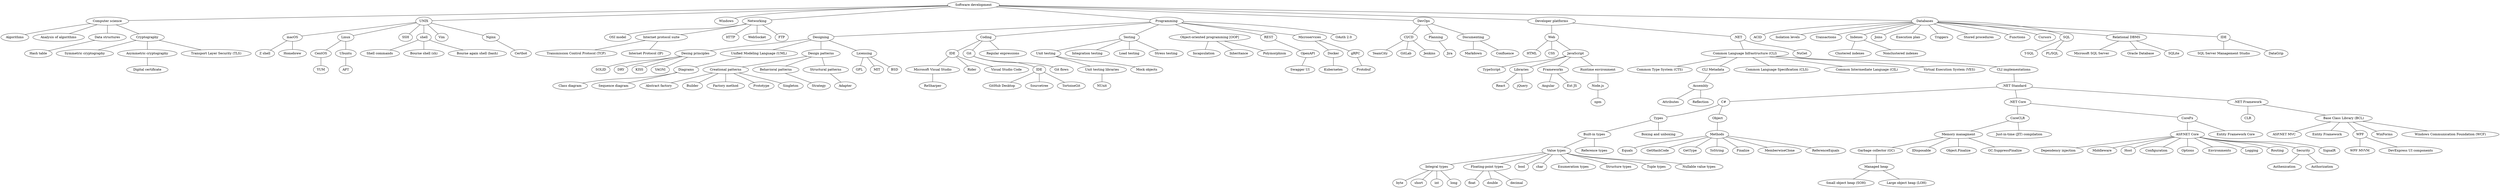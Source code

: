 graph expertise {

    software_development[label="Software development"]
    software_development -- computer_science
    software_development -- unix
    software_development -- windows
    software_development -- networking
    software_development -- programming
    software_development -- devops
    software_development -- developer_platforms
    software_development -- databases

    computer_science[label="Computer science"]
    computer_science -- algorithms
    computer_science -- analysis_of_algorithms
    computer_science -- data_structures
    computer_science -- cryptography

    algorithms[label="Algorithms"]
    analysis_of_algorithms[label="Analysis of algorithms"]
    data_structures[label="Data structures"]
    data_structures -- hash_table
    
    hash_table[label="Hash table"]

    cryptography[label="Cryptography"]
    cryptography -- symmetric_cryptography
    cryptography -- asymmetric_cryptography
    cryptography -- tls

    symmetric_cryptography[label="Symmetric cryptography"]
    asymmetric_cryptography[label="Asymmetric cryptography"]
    asymmetric_cryptography -- digital_certificate
    
    digital_certificate[label="Digital certificate"]

    tls[label="Transport Layer Security (TLS)"]
    
    unix[label="UNIX"]
    unix -- macos
    unix -- linux
    unix -- ssh
    unix -- shell
    unix -- vim
    unix -- nginx

    macos[label="macOS"]
    macos -- zsh
    macos -- homebrew

    zsh[label="Z shell"]
    homebrew[label="Homebrew"]

    linux[label="Linux"]
    linux -- centos
    linux -- ubuntu

    centos[label="CentOS"]
    centos -- yum
    yum[label="YUM"]

    ubuntu[label="Ubuntu"]
    ubuntu -- apt

    apt[label="APT"]

    ssh[label="SSH"]
    shell[label="shell"]
    shell -- shell_commands
    shell -- sh
    shell -- bash

    shell_commands[label="Shell commands"]
    sh[label="Bourne shell (sh)"]
    bash[label="Bourne again shell (bash)"]

    vim[label="Vim"]

    nginx[label="Nginx"]
    nginx -- certbot

    certbot[label="Certbot"]

    windows[label="Windows"]
    networking[label="Networking"]
    networking -- osi
    networking -- internet_protocol_suite
    networking -- http
    networking -- websocket
    networking -- ftp

    osi[label="OSI model"]
    internet_protocol_suite[label="Internet protocol suite"]
    internet_protocol_suite -- tcp
    internet_protocol_suite -- ip
    
    tcp[label="Transmission Control Protocol (TCP)"]

    ip[label="Internet Protocol (IP)"]

    http[label="HTTP"]
    websocket[label="WebSocket"]
    ftp[label="FTP"]

    desinging[label="Designing"]
    desinging -- desing_principles
    desinging -- uml
    desinging -- design_patterns
    desinging -- licensing

    design_patterns[label="Design patterns"]
    design_patterns -- creational_patterns
    design_patterns -- behavioral_patterns
    design_patterns -- structural_patterns

    creational_patterns[label="Creational patterns"]
    creational_patterns -- abstract_factory
    creational_patterns -- builder
    creational_patterns -- factory_method
    creational_patterns -- prototype
    creational_patterns -- singleton

    abstract_factory[label="Abstract factory"]
    builder[label="Builder"]
    factory_method[label="Factory method"]
    prototype[label="Prototype"]
    singleton[label="Singleton"]

    structural_patterns[label="Structural patterns"]
    structural_patterns -- adapter

    licensing[label="Licensing"]
    licensing -- gpl
    licensing -- mit
    licensing -- bsd

    gpl[label="GPL"]
    mit[label="MIT"]
    bsd[label="BSD"]

    adapter[label="Adapter"]
    behavioral_patterns[label="Behavioral patterns"]
    behavioral_patterns -- strategy

    strategy[label="Strategy"]

    desing_principles[label="Desing principles"]
    desing_principles -- solid
    desing_principles -- dry
    desing_principles -- kiss
    desing_principles -- yagni
    
    solid[label="SOLID"]
    dry[label="DRY"]
    kiss[label="KISS"]
    yagni[label="YAGNI"]

    uml[label="Unified Modeling Language (UML)"]
    uml -- diagrams
    
    diagrams[label="Diagrams"]
    diagrams -- class_diagram
    diagrams -- sequence_diagram

    class_diagram[label="Class diagram"]
    sequence_diagram[label="Sequence diagram"]

    programming[label="Programming"]
    programming -- desinging
    programming -- coding
    programming -- testing
    programming -- oop
    programming -- rest
    programming -- microservices
    programming -- oauth

    developer_platforms[label="Developer platforms"]
    developer_platforms -- web
    developer_platforms -- dot_net

    web[label="Web"]
    web -- html
    web -- css
    web -- javascript

    html[label="HTML"]
    css[label="CSS"]
    javascript[label="JavaScript"]
    javascript -- typescript
    javascript -- jslibraries
    javascript -- jsframeworks
    javascript -- jsruntime_environment

    jslibraries[label="Libraries"]
    jslibraries -- react
    jslibraries -- jquery

    react[label="React"]
    jquery[label="jQuery"]    
    typescript[label="TypeScript"]
    
    jsframeworks[label="Frameworks"]
    jsframeworks -- angular
    jsframeworks -- extjs

    angular[label="Angular"]
    extjs[label="Ext JS"]
    jsruntime_environment[label="Runtime environment"]
    jsruntime_environment -- nodejs

    nodejs[label="Node.js"]
    nodejs -- npm

    npm[label="npm"]

    dot_net[label=".NET"]
    dot_net -- common_language_infrastructure
    dot_net -- nuget
    
    nuget[label="NuGet"]

    common_language_infrastructure[label="Common Language Infrastructure (CLI)"]
    common_language_infrastructure -- common_type_system
    common_language_infrastructure -- cli_metadata
    common_language_infrastructure -- common_language_specification
    common_language_infrastructure -- common_intermediate_language
    common_language_infrastructure -- virtual_execution_system
    common_language_infrastructure -- cli_implementations

    common_type_system[label="Common Type System (CTS)"]
    cli_metadata[label="CLI Metadata"]
    cli_metadata -- assembly

    assembly[label="Assembly"]
    assembly -- attributes
    assembly -- reflection

    attributes[label="Attributes"]
    reflection[label="Reflection"]

    virtual_execution_system[label="Virtual Execution System (VES)"]
    common_language_specification[label="Common Language Specification (CLS)"]
    common_intermediate_language[label="Common Intermediate Language (CIL)"]

    cli_implementations[label="CLI implementations"]
    cli_implementations -- dot_net_standard

    dot_net_standard[label=".NET Standard"]
    dot_net_standard -- csharp

    csharp[label="C#"]
    csharp -- cs_types
    csharp -- object

    cs_types[label="Types"]
    cs_types -- cs_built_in_types
    cs_types -- boxing_unboxing

    cs_built_in_types[label="Built-in types"]
    cs_built_in_types -- value_types
    cs_built_in_types -- reference_types

    value_types[label="Value types"]
    value_types -- integral_types
    value_types -- floating_point_types
    value_types -- bool
    value_types -- char
    value_types -- enumeration_types
    value_types -- structure_types
    value_types -- tuple_types
    value_types --nullable_value_types

    integral_types[label="Integral types"]
    integral_types -- byte
    integral_types -- short
    integral_types -- int
    integral_types -- long

    floating_point_types[label="Floating-point types"]
    floating_point_types -- float
    floating_point_types -- double
    floating_point_types -- decimal

    enumeration_types[label="Enumeration types"]
    structure_types[label="Structure types"]
    tuple_types[label="Tuple types"]
    nullable_value_types[label="Nullable value types"]

    reference_types[label="Reference types"]
    boxing_unboxing[label="Boxing and unboxing"]

    object[label="Object"]
    object -- methods

    methods[label="Methods"]

    methods -- equals
    methods -- get_hash_code
    methods -- get_type
    methods -- to_string
    methods -- finalize
    methods -- memberwise_clone
    methods -- reference_equals

    equals[label="Equals"]
    get_hash_code[label="GetHashCode"]
    get_type[label="GetType"]
    to_string[label="ToString"]
    finalize[label="Finalize"]
    memberwise_clone[label="MemberwiseClone"]
    reference_equals[label="ReferenceEquals"]

    dot_net_standard -- dot_net_core
    dot_net_standard -- dot_net_framework

    dot_net_core[label = ".NET Core"][label = ".NET Core"]
    dot_net_core -- core_crl
    dot_net_core -- corefx

    core_crl[label="CoreCLR"]
    core_crl -- memory_managment
    core_crl -- jit

    memory_managment[label="Memory managment"]
    memory_managment -- gc
    memory_managment -- idisposable
    memory_managment -- gc_object_finalize
    memory_managment -- gc_suppress_finalize

    gc[label="Garbage collector (GC)"]
    gc -- managed_heap

    managed_heap[label="Managed heap"]
    managed_heap -- soh
    managed_heap -- loh

    soh[label="Small object heap (SOH)"]
    loh[label="Large object heap (LOH)"]

    idisposable[label="IDisposable"]
    gc_suppress_finalize[label="GC.SuppressFinalize"]
    gc_object_finalize[label="Object.Finalize"]

    jit[label="Just-in-time (JIT) compilation"]
    corefx[label="CoreFx"]
    corefx -- asp_net_core
    corefx -- ef_core

    asp_net_core[label = "ASP.NET Core"]
    asp_net_core -- asp_net_core_dependency_injection
    asp_net_core -- asp_net_core_middleware
    asp_net_core -- asp_net_core_host
    asp_net_core -- asp_net_core_configuration
    asp_net_core -- asp_net_core_options
    asp_net_core -- asp_net_core_environments
    asp_net_core -- asp_net_core_logging
    asp_net_core -- asp_net_core_routing    
    asp_net_core -- asp_net_core_security
    asp_net_core -- signalr

    asp_net_core_dependency_injection[label="Dependency injection"]
    asp_net_core_middleware[label="Middleware"]
    asp_net_core_host[label="Host"]
    asp_net_core_configuration[label="Configuration"]
    asp_net_core_options[label="Options"]
    asp_net_core_environments[label="Environments"]
    asp_net_core_logging[label="Logging"]
    asp_net_core_routing[label="Routing"]
    asp_net_core_security[label="Security"]
    asp_net_core_security -- asp_net_core_authentication
    asp_net_core_security -- asp_net_core_authorization

    asp_net_core_authentication[label="Authenication"]
    asp_net_core_authorization[label="Authorization"]
    signalr[label="SignalR"]

    ef_core[label="Entity Framework Core"]

    dot_net_framework[label = ".NET Framework"]
    dot_net_framework -- clr
    dot_net_framework -- base_class_library

    clr[label="CLR"]
    base_class_library[label="Base Class Library (BCL)"]

    base_class_library -- asp_net_mvc
    base_class_library -- entity_framework
    base_class_library -- wpf
    base_class_library -- winforms
    base_class_library -- wcf

    asp_net_mvc[label="ASP.NET MVC"]
    entity_framework[label="Entity Framework"]
    wpf[label="WPF"]
    wpf -- wpf_mvvm
    wpf -- devexpress_wpf

    wpf_mvvm[label="WPF MVVM"]
    devexpress_wpf[label="DevExpress UI components"]
    winforms[label="WinForms"]
    wcf[label="Windows Communication Foundation (WCF)"]

    coding[label="Coding"]
    coding -- ide
    coding -- git
    coding -- regular_expressions

    ide[label="IDE"]
    ide -- visual_studio
    ide -- rider
    ide -- visual_studio_code

    visual_studio[label="Microsoft Visual Studio"]
    visual_studio -- resharper

    resharper[label="ReSharper"]

    rider[label="Rider"]
    visual_studio_code[label="Visual Studio Code"]

    git[label="Git"]
    git -- git_ide
    git -- gitflows

    git_ide[label="IDE"]
    git_ide -- github_desktop
    git_ide -- sourcetree
    git_ide -- tortoisegit

    regular_expressions[label="Regular expressions"]

    github_desktop[label="GitHub Desktop"]
    sourcetree[label="Sourcetree"]
    tortoisegit[label="TortoiseGit"]

    gitflows[label="Git flows"]

    testing[label="Testing"]
    testing -- unit_testing
    testing -- integration_testing
    testing -- load_testing
    testing -- stress_testing

    unit_testing[label="Unit testing"]
    unit_testing -- unit_testing_libs
    unit_testing -- mock_objects

    unit_testing_libs[label="Unit testing libraries"]
    unit_testing_libs -- nunit

    nunit[label="NUnit"]
    mock_objects[label="Mock objects"]

    integration_testing[label="Integration testing"]
    load_testing[label="Load testing"]
    stress_testing[label="Stress testing"]

    oop[label="Object-oriented programming [OOP]"]
    oop -- incapsulation
    oop -- inheritance
    oop -- polymorphism
    incapsulation[label="Incapsulation"]
    inheritance[label="Inheritance"]
    polymorphism[label="Polymorphism"]

    rest[label="REST"]
    rest -- openapi

    openapi[label="OpenAPI"]
    openapi -- swaggerui

    swaggerui[label="Swagger UI"]

    microservices[label="Microservices"]
    microservices -- docker
    microservices -- grpc

    docker[label="Docker"]
    docker -- kubernetes

    kubernetes[label="Kubernetes"]
    grpc[label="gRPC"]
    grpc -- protobuf

    protobuf[label="Protobuf"]

    oauth[label="OAuth 2.0"]
    
    devops[label="DevOps"]
    devops -- ci_cd
    devops -- planning
    devops -- documenting

    ci_cd[label="CI/CD"]
    ci_cd -- teamcity
    ci_cd -- gitlab
    ci_cd -- jenkins

    teamcity[label="TeamCity"]
    gitlab[label="GitLab"]
    jenkins[label="Jenkins"]

    planning[label="Planning"]
    planning -- jira

    jira[label="Jira"]

    documenting[label="Documenting"]
    documenting -- markdown
    documenting -- confluence

    markdown[label="Markdown"]
    confluence[label="Confluence"]

    databases[label="Databases"]    
    databases -- acid
    databases -- isolation_levels
    databases -- transactions
    databases -- indexes
    databases -- joins
    databases -- execution_plan
    databases -- triggers
    databases -- stored_procedures
    databases -- functions
    databases -- cursors
    databases -- sql
    databases -- relational_dbms
    databases -- db_ide

    acid[label="ACID"]
    isolation_levels[label="Isolation levels"]
    transactions[label="Transactions"]
    triggers[label="Triggers"]
    indexes[label="Indexes"]
    indexes -- clustered_indexes
    indexes -- nonclustered_indexes

    joins[label="Joins"]
    execution_plan[label="Execution plan"]
    clustered_indexes[label="Clustered indexes"]
    nonclustered_indexes[label="Nonclustered indexes"]
    stored_procedures[label="Stored procedures"]
    functions[label="Functions"]
    cursors[label="Cursors"]
    sql[label="SQL"]
    sql -- t_sql
    sql -- plsql
    t_sql[label="T-SQL"]
    plsql[label="PL/SQL"]

    relational_dbms[label="Relational DBMS"]
    relational_dbms -- sql_server
    relational_dbms -- oracle_database
    relational_dbms -- sqlite
   
    sql_server[label="Microsoft SQL Server"]
    oracle_database[label="Oracle Database"]
    sqlite[label="SQLite"]

    db_ide[label="IDE"]
    db_ide -- ssms
    db_ide -- datagrip

    ssms[label="SQL Server Management Studio"]
    datagrip[label="DataGrip"]

}